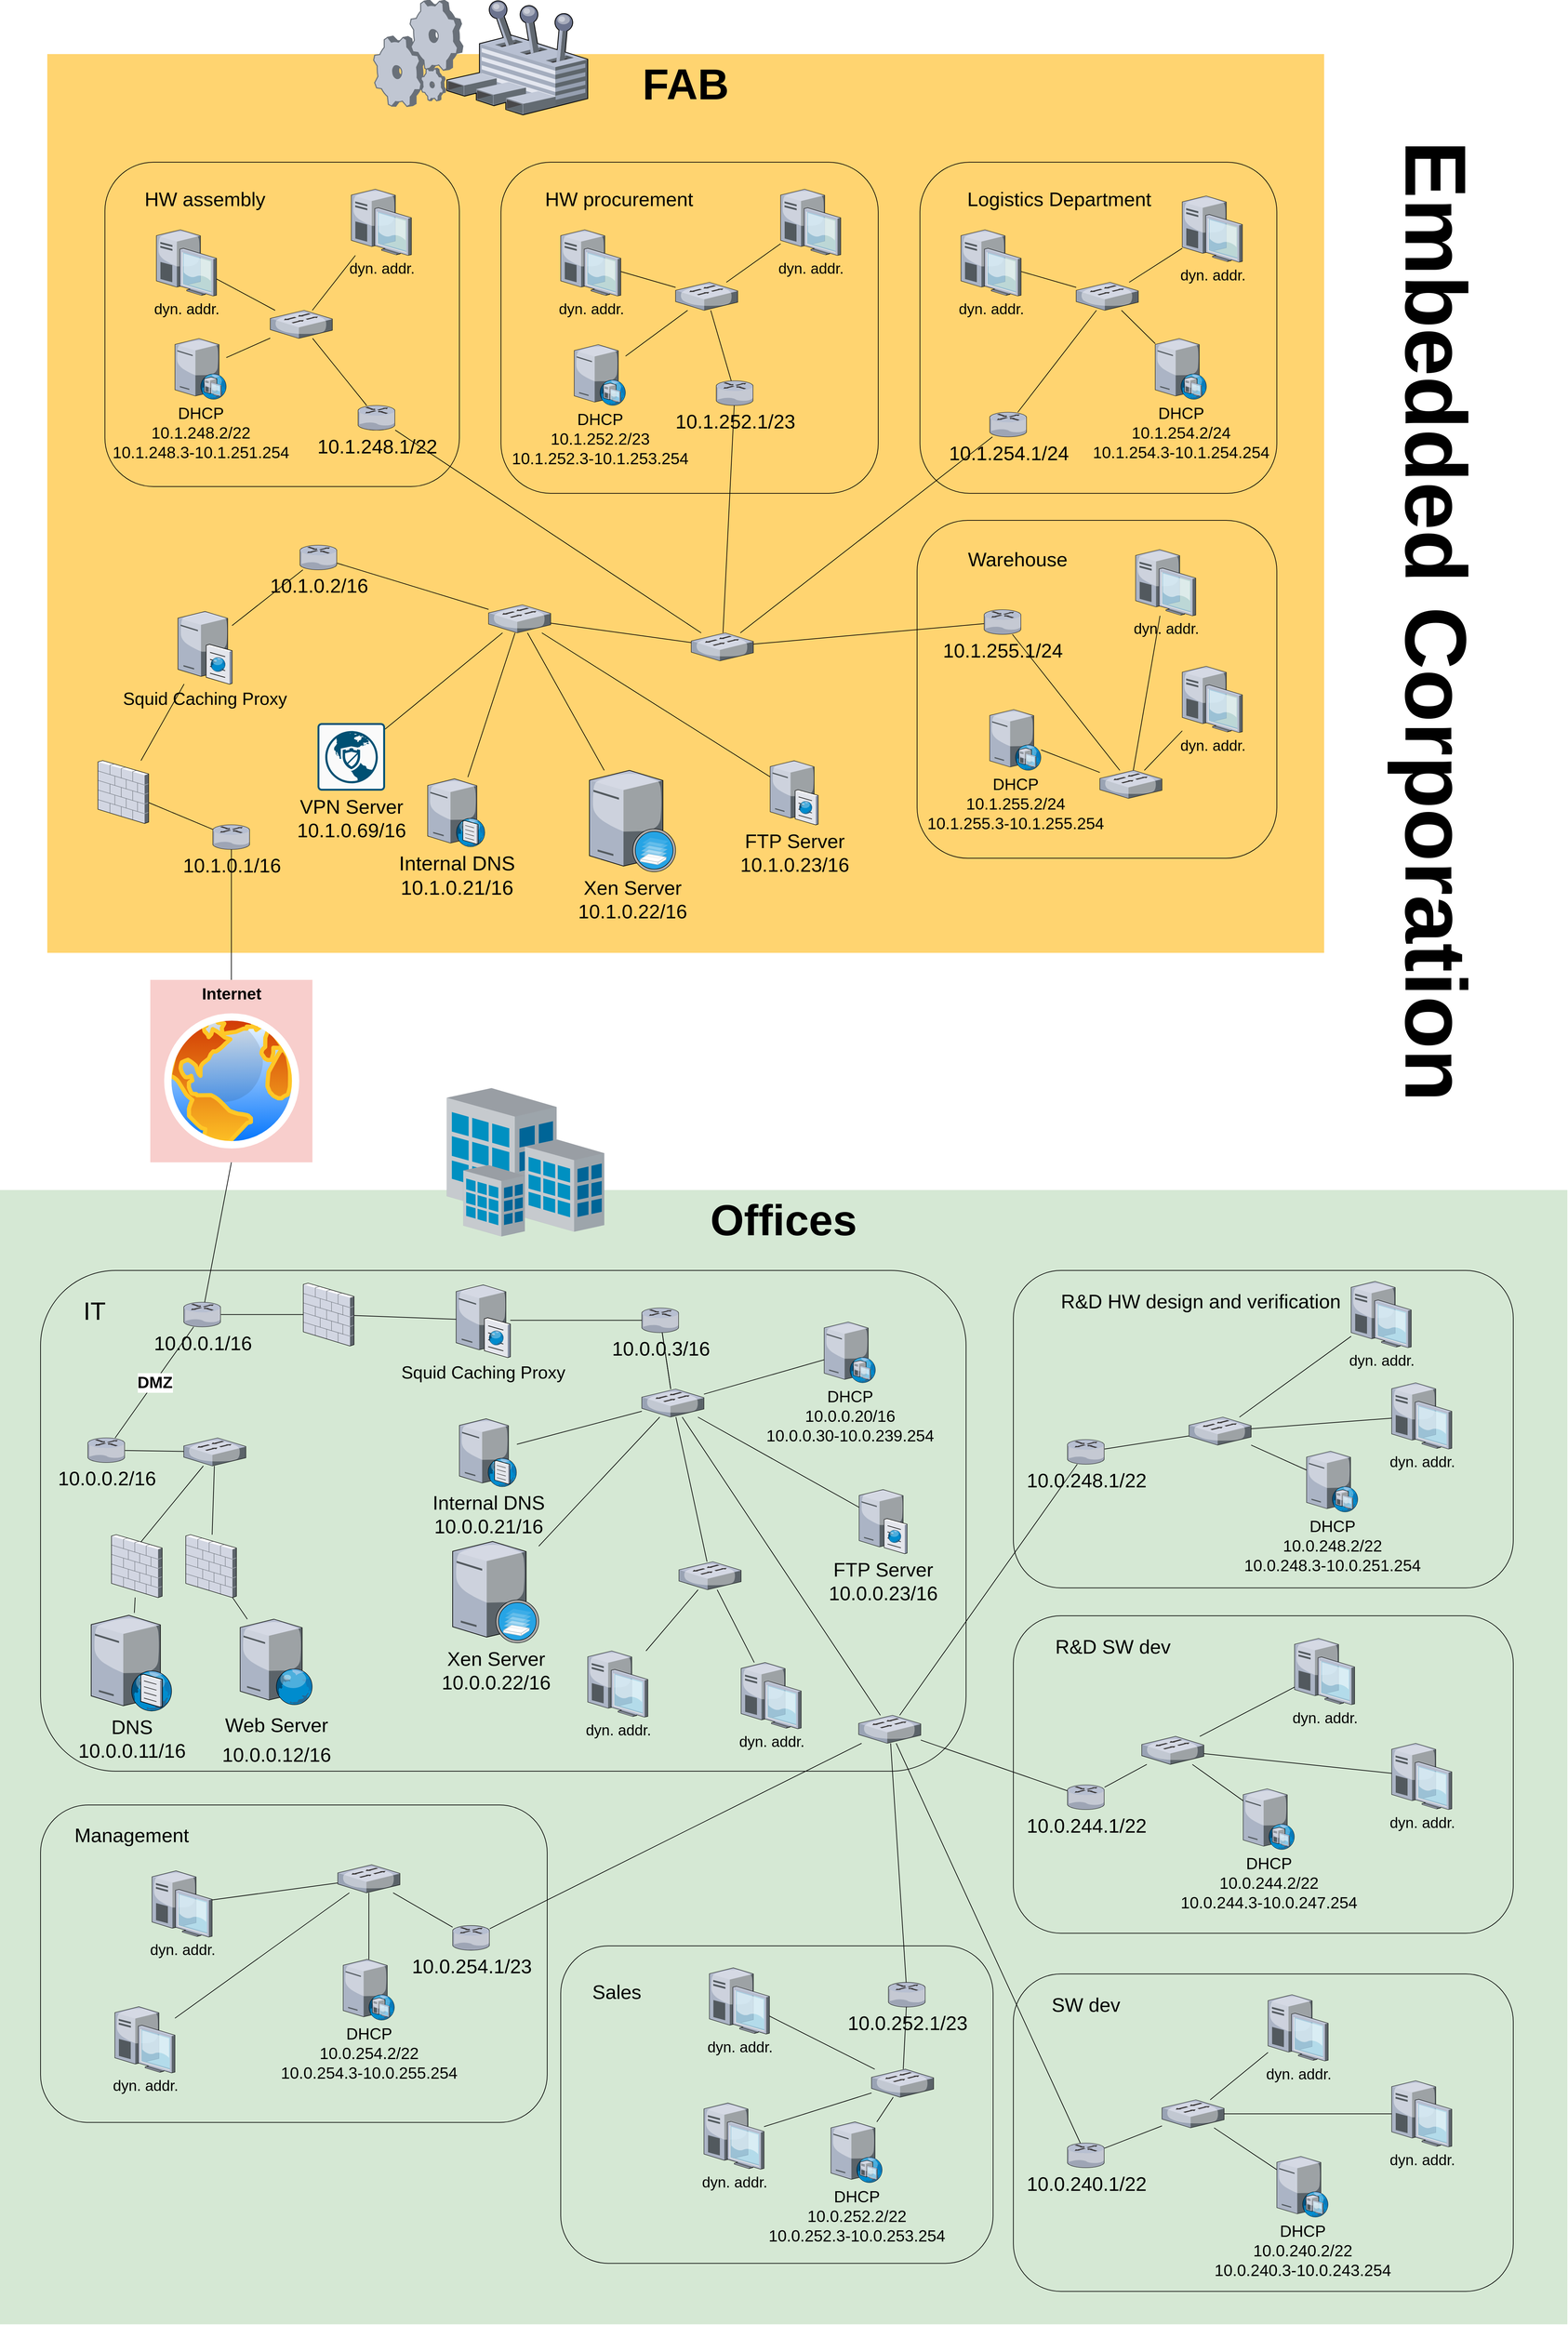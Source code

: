 <mxfile version="15.8.6" type="github">
  <diagram name="Page-1" id="e3a06f82-3646-2815-327d-82caf3d4e204">
    <mxGraphModel dx="2949" dy="3459" grid="1" gridSize="10" guides="1" tooltips="1" connect="1" arrows="1" fold="1" page="1" pageScale="1.5" pageWidth="1169" pageHeight="826" background="none" math="0" shadow="0">
      <root>
        <mxCell id="0" style=";html=1;" />
        <mxCell id="1" style=";html=1;" parent="0" />
        <mxCell id="6a7d8f32e03d9370-57" value="&lt;b&gt;&lt;font style=&quot;font-size: 64px&quot;&gt;FAB&lt;/font&gt;&lt;/b&gt;" style="whiteSpace=wrap;html=1;fillColor=#FFD470;gradientColor=none;fontSize=14;strokeColor=none;verticalAlign=top;" parent="1" vertex="1">
          <mxGeometry x="220" y="-1040" width="1890" height="1330" as="geometry" />
        </mxCell>
        <mxCell id="-EbjCZFaRYP1S_G91VMJ-182" value="" style="rounded=1;whiteSpace=wrap;html=1;fontSize=24;fillColor=none;" vertex="1" parent="1">
          <mxGeometry x="305.29" y="-880" width="524.71" height="480" as="geometry" />
        </mxCell>
        <mxCell id="-EbjCZFaRYP1S_G91VMJ-7" value="&lt;b&gt;&lt;font style=&quot;font-size: 128px&quot;&gt;Embedded Corporation&lt;/font&gt;&lt;/b&gt;" style="text;strokeColor=none;fillColor=none;html=1;fontSize=24;fontStyle=1;verticalAlign=middle;align=center;horizontal=0;rotation=-180;" vertex="1" parent="1">
          <mxGeometry x="2120" y="-1028.5" width="312" height="1654.25" as="geometry" />
        </mxCell>
        <mxCell id="-EbjCZFaRYP1S_G91VMJ-15" value="&lt;font size=&quot;1&quot;&gt;&lt;b style=&quot;font-size: 64px&quot;&gt;Offices&lt;/b&gt;&lt;/font&gt;" style="whiteSpace=wrap;html=1;fillColor=#d5e8d4;fontSize=14;strokeColor=none;verticalAlign=top;" vertex="1" parent="1">
          <mxGeometry x="150" y="641" width="2320" height="1678.47" as="geometry" />
        </mxCell>
        <mxCell id="-EbjCZFaRYP1S_G91VMJ-16" value="" style="rounded=1;whiteSpace=wrap;html=1;fontSize=26;fillColor=none;" vertex="1" parent="1">
          <mxGeometry x="210" y="760" width="1370" height="741" as="geometry" />
        </mxCell>
        <mxCell id="-EbjCZFaRYP1S_G91VMJ-19" style="edgeStyle=none;rounded=0;orthogonalLoop=1;jettySize=auto;html=1;fontSize=26;endArrow=none;endFill=0;" edge="1" parent="1" source="-EbjCZFaRYP1S_G91VMJ-20" target="-EbjCZFaRYP1S_G91VMJ-30">
          <mxGeometry relative="1" as="geometry" />
        </mxCell>
        <mxCell id="-EbjCZFaRYP1S_G91VMJ-35" value="&lt;b&gt;&lt;font style=&quot;font-size: 24px&quot;&gt;DMZ&lt;/font&gt;&lt;/b&gt;" style="rounded=0;orthogonalLoop=1;jettySize=auto;html=1;endArrow=none;endFill=0;" edge="1" parent="1" source="-EbjCZFaRYP1S_G91VMJ-20" target="-EbjCZFaRYP1S_G91VMJ-34">
          <mxGeometry relative="1" as="geometry" />
        </mxCell>
        <mxCell id="-EbjCZFaRYP1S_G91VMJ-218" style="edgeStyle=none;rounded=0;orthogonalLoop=1;jettySize=auto;html=1;entryX=0.5;entryY=1;entryDx=0;entryDy=0;fontSize=128;endArrow=none;endFill=0;" edge="1" parent="1" source="-EbjCZFaRYP1S_G91VMJ-20" target="-EbjCZFaRYP1S_G91VMJ-23">
          <mxGeometry relative="1" as="geometry" />
        </mxCell>
        <mxCell id="-EbjCZFaRYP1S_G91VMJ-20" value="&lt;font style=&quot;font-size: 29px&quot;&gt;10.0.0.1/16&lt;/font&gt;" style="verticalLabelPosition=bottom;aspect=fixed;html=1;verticalAlign=top;strokeColor=none;shape=mxgraph.citrix.router;fillColor=#66B2FF;gradientColor=#0066CC;fontSize=14;" vertex="1" parent="1">
          <mxGeometry x="422" y="807" width="55" height="36.5" as="geometry" />
        </mxCell>
        <mxCell id="-EbjCZFaRYP1S_G91VMJ-21" value="" style="verticalLabelPosition=bottom;aspect=fixed;html=1;verticalAlign=top;strokeColor=none;shape=mxgraph.citrix.site;fillColor=#66B2FF;gradientColor=#0066CC;fontSize=14;" vertex="1" parent="1">
          <mxGeometry x="811.55" y="490" width="233.07" height="220" as="geometry" />
        </mxCell>
        <mxCell id="-EbjCZFaRYP1S_G91VMJ-22" value="" style="group" vertex="1" connectable="0" parent="1">
          <mxGeometry x="372.5" y="330" width="240" height="270" as="geometry" />
        </mxCell>
        <mxCell id="-EbjCZFaRYP1S_G91VMJ-23" value="&lt;font size=&quot;1&quot;&gt;&lt;b style=&quot;font-size: 24px&quot;&gt;Internet&lt;/b&gt;&lt;/font&gt;" style="whiteSpace=wrap;html=1;fillColor=#f8cecc;fontSize=14;strokeColor=none;verticalAlign=top;" vertex="1" parent="-EbjCZFaRYP1S_G91VMJ-22">
          <mxGeometry width="240" height="270" as="geometry" />
        </mxCell>
        <mxCell id="-EbjCZFaRYP1S_G91VMJ-24" value="" style="aspect=fixed;perimeter=ellipsePerimeter;html=1;align=center;shadow=0;dashed=0;spacingTop=3;image;image=img/lib/active_directory/internet_globe.svg;" vertex="1" parent="-EbjCZFaRYP1S_G91VMJ-22">
          <mxGeometry x="20.5" y="49.5" width="200" height="200" as="geometry" />
        </mxCell>
        <mxCell id="-EbjCZFaRYP1S_G91VMJ-36" style="edgeStyle=none;rounded=0;orthogonalLoop=1;jettySize=auto;html=1;endArrow=none;endFill=0;exitX=0.56;exitY=0.137;exitDx=0;exitDy=0;exitPerimeter=0;" edge="1" parent="1" source="-EbjCZFaRYP1S_G91VMJ-47" target="-EbjCZFaRYP1S_G91VMJ-42">
          <mxGeometry relative="1" as="geometry" />
        </mxCell>
        <mxCell id="-EbjCZFaRYP1S_G91VMJ-25" value="&lt;font style=&quot;font-size: 29px&quot;&gt;DNS&lt;br&gt;10.0.0.11/16&lt;/font&gt;" style="verticalLabelPosition=bottom;sketch=0;aspect=fixed;html=1;verticalAlign=top;strokeColor=none;align=center;outlineConnect=0;shape=mxgraph.citrix.dns_server;fontSize=26;" vertex="1" parent="1">
          <mxGeometry x="285" y="1266.72" width="120" height="145.09" as="geometry" />
        </mxCell>
        <mxCell id="-EbjCZFaRYP1S_G91VMJ-26" value="&lt;font style=&quot;font-size: 37px&quot;&gt;IT&lt;/font&gt;" style="text;html=1;strokeColor=none;fillColor=none;align=center;verticalAlign=middle;whiteSpace=wrap;rounded=0;fontSize=26;" vertex="1" parent="1">
          <mxGeometry x="260" y="806.25" width="60" height="30" as="geometry" />
        </mxCell>
        <mxCell id="-EbjCZFaRYP1S_G91VMJ-27" style="edgeStyle=none;rounded=0;orthogonalLoop=1;jettySize=auto;html=1;fontSize=26;endArrow=none;endFill=0;" edge="1" parent="1" source="-EbjCZFaRYP1S_G91VMJ-44" target="-EbjCZFaRYP1S_G91VMJ-31">
          <mxGeometry relative="1" as="geometry" />
        </mxCell>
        <mxCell id="-EbjCZFaRYP1S_G91VMJ-46" style="edgeStyle=none;rounded=0;orthogonalLoop=1;jettySize=auto;html=1;fontSize=29;endArrow=none;endFill=0;" edge="1" parent="1" source="-EbjCZFaRYP1S_G91VMJ-28" target="-EbjCZFaRYP1S_G91VMJ-44">
          <mxGeometry relative="1" as="geometry" />
        </mxCell>
        <mxCell id="-EbjCZFaRYP1S_G91VMJ-219" value="" style="edgeStyle=none;rounded=0;orthogonalLoop=1;jettySize=auto;html=1;fontSize=128;endArrow=none;endFill=0;" edge="1" parent="1" source="-EbjCZFaRYP1S_G91VMJ-28" target="-EbjCZFaRYP1S_G91VMJ-44">
          <mxGeometry relative="1" as="geometry" />
        </mxCell>
        <mxCell id="-EbjCZFaRYP1S_G91VMJ-28" value="&lt;font style=&quot;font-size: 29px&quot;&gt;10.0.0.3/16&lt;/font&gt;" style="verticalLabelPosition=bottom;sketch=0;aspect=fixed;html=1;verticalAlign=top;strokeColor=none;align=center;outlineConnect=0;shape=mxgraph.citrix.router;fontSize=26;fillColor=none;" vertex="1" parent="1">
          <mxGeometry x="1100" y="815.5" width="55" height="36.5" as="geometry" />
        </mxCell>
        <mxCell id="-EbjCZFaRYP1S_G91VMJ-29" style="edgeStyle=none;rounded=0;orthogonalLoop=1;jettySize=auto;html=1;fontSize=26;endArrow=none;endFill=0;" edge="1" parent="1" source="-EbjCZFaRYP1S_G91VMJ-30" target="-EbjCZFaRYP1S_G91VMJ-33">
          <mxGeometry relative="1" as="geometry" />
        </mxCell>
        <mxCell id="-EbjCZFaRYP1S_G91VMJ-30" value="" style="verticalLabelPosition=bottom;sketch=0;aspect=fixed;html=1;verticalAlign=top;strokeColor=none;align=center;outlineConnect=0;shape=mxgraph.citrix.firewall;fontSize=26;fillColor=none;" vertex="1" parent="1">
          <mxGeometry x="599" y="778.75" width="75" height="93" as="geometry" />
        </mxCell>
        <mxCell id="-EbjCZFaRYP1S_G91VMJ-31" value="&lt;font style=&quot;font-size: 29px&quot;&gt;Internal DNS&lt;br&gt;10.0.0.21/16&lt;/font&gt;" style="verticalLabelPosition=bottom;sketch=0;aspect=fixed;html=1;verticalAlign=top;strokeColor=none;align=center;outlineConnect=0;shape=mxgraph.citrix.dns_server;fontSize=26;" vertex="1" parent="1">
          <mxGeometry x="830" y="977" width="85.19" height="103" as="geometry" />
        </mxCell>
        <mxCell id="-EbjCZFaRYP1S_G91VMJ-32" style="edgeStyle=none;rounded=0;orthogonalLoop=1;jettySize=auto;html=1;fontSize=26;endArrow=none;endFill=0;" edge="1" parent="1" source="-EbjCZFaRYP1S_G91VMJ-33" target="-EbjCZFaRYP1S_G91VMJ-28">
          <mxGeometry relative="1" as="geometry" />
        </mxCell>
        <mxCell id="-EbjCZFaRYP1S_G91VMJ-33" value="Squid Caching Proxy" style="verticalLabelPosition=bottom;sketch=0;aspect=fixed;html=1;verticalAlign=top;strokeColor=none;align=center;outlineConnect=0;shape=mxgraph.citrix.cache_server;fontSize=26;fillColor=none;" vertex="1" parent="1">
          <mxGeometry x="825.19" y="778.75" width="80.1" height="110" as="geometry" />
        </mxCell>
        <mxCell id="-EbjCZFaRYP1S_G91VMJ-38" style="edgeStyle=none;rounded=0;orthogonalLoop=1;jettySize=auto;html=1;fontSize=37;endArrow=none;endFill=0;" edge="1" parent="1" source="-EbjCZFaRYP1S_G91VMJ-42" target="-EbjCZFaRYP1S_G91VMJ-48">
          <mxGeometry relative="1" as="geometry" />
        </mxCell>
        <mxCell id="-EbjCZFaRYP1S_G91VMJ-43" style="edgeStyle=none;rounded=0;orthogonalLoop=1;jettySize=auto;html=1;fontSize=29;endArrow=none;endFill=0;" edge="1" parent="1" source="-EbjCZFaRYP1S_G91VMJ-34" target="-EbjCZFaRYP1S_G91VMJ-42">
          <mxGeometry relative="1" as="geometry" />
        </mxCell>
        <mxCell id="-EbjCZFaRYP1S_G91VMJ-34" value="&lt;font style=&quot;font-size: 29px&quot;&gt;10.0.0.2/16&lt;/font&gt;" style="verticalLabelPosition=bottom;sketch=0;aspect=fixed;html=1;verticalAlign=top;strokeColor=none;align=center;outlineConnect=0;shape=mxgraph.citrix.router;" vertex="1" parent="1">
          <mxGeometry x="280" y="1007.75" width="55" height="36.5" as="geometry" />
        </mxCell>
        <mxCell id="-EbjCZFaRYP1S_G91VMJ-37" value="&lt;font style=&quot;font-size: 29px&quot;&gt;Web Server&lt;br&gt;10.0.0.12/16&lt;br&gt;&lt;/font&gt;" style="verticalLabelPosition=bottom;sketch=0;aspect=fixed;html=1;verticalAlign=top;strokeColor=none;align=center;outlineConnect=0;shape=mxgraph.citrix.web_server;fontSize=37;" vertex="1" parent="1">
          <mxGeometry x="505.5" y="1276.03" width="107.5" height="126.47" as="geometry" />
        </mxCell>
        <mxCell id="-EbjCZFaRYP1S_G91VMJ-39" value="Xen Server&lt;br&gt;10.0.0.22/16" style="verticalLabelPosition=bottom;sketch=0;aspect=fixed;html=1;verticalAlign=top;strokeColor=none;align=center;outlineConnect=0;shape=mxgraph.citrix.xenserver;fontSize=29;" vertex="1" parent="1">
          <mxGeometry x="820" y="1161" width="127.5" height="150" as="geometry" />
        </mxCell>
        <mxCell id="-EbjCZFaRYP1S_G91VMJ-42" value="" style="verticalLabelPosition=bottom;sketch=0;aspect=fixed;html=1;verticalAlign=top;strokeColor=none;align=center;outlineConnect=0;shape=mxgraph.citrix.switch;fontSize=29;" vertex="1" parent="1">
          <mxGeometry x="422" y="1007.75" width="92" height="41.5" as="geometry" />
        </mxCell>
        <mxCell id="-EbjCZFaRYP1S_G91VMJ-45" style="edgeStyle=none;rounded=0;orthogonalLoop=1;jettySize=auto;html=1;fontSize=29;endArrow=none;endFill=0;" edge="1" parent="1" source="-EbjCZFaRYP1S_G91VMJ-44" target="-EbjCZFaRYP1S_G91VMJ-39">
          <mxGeometry relative="1" as="geometry" />
        </mxCell>
        <mxCell id="-EbjCZFaRYP1S_G91VMJ-53" style="edgeStyle=none;rounded=0;orthogonalLoop=1;jettySize=auto;html=1;fontSize=29;endArrow=none;endFill=0;" edge="1" parent="1" source="-EbjCZFaRYP1S_G91VMJ-44" target="-EbjCZFaRYP1S_G91VMJ-51">
          <mxGeometry relative="1" as="geometry" />
        </mxCell>
        <mxCell id="-EbjCZFaRYP1S_G91VMJ-54" style="edgeStyle=none;rounded=0;orthogonalLoop=1;jettySize=auto;html=1;fontSize=29;endArrow=none;endFill=0;" edge="1" parent="1" source="-EbjCZFaRYP1S_G91VMJ-44" target="-EbjCZFaRYP1S_G91VMJ-52">
          <mxGeometry relative="1" as="geometry" />
        </mxCell>
        <mxCell id="-EbjCZFaRYP1S_G91VMJ-60" style="edgeStyle=none;rounded=0;orthogonalLoop=1;jettySize=auto;html=1;fontSize=22;endArrow=none;endFill=0;" edge="1" parent="1" source="-EbjCZFaRYP1S_G91VMJ-44" target="-EbjCZFaRYP1S_G91VMJ-59">
          <mxGeometry relative="1" as="geometry" />
        </mxCell>
        <mxCell id="-EbjCZFaRYP1S_G91VMJ-44" value="" style="verticalLabelPosition=bottom;sketch=0;aspect=fixed;html=1;verticalAlign=top;strokeColor=none;align=center;outlineConnect=0;shape=mxgraph.citrix.switch;fontSize=29;" vertex="1" parent="1">
          <mxGeometry x="1100" y="935.5" width="92" height="41.5" as="geometry" />
        </mxCell>
        <mxCell id="-EbjCZFaRYP1S_G91VMJ-49" style="edgeStyle=none;rounded=0;orthogonalLoop=1;jettySize=auto;html=1;fontSize=29;endArrow=none;endFill=0;" edge="1" parent="1" source="-EbjCZFaRYP1S_G91VMJ-47" target="-EbjCZFaRYP1S_G91VMJ-25">
          <mxGeometry relative="1" as="geometry" />
        </mxCell>
        <mxCell id="-EbjCZFaRYP1S_G91VMJ-47" value="" style="verticalLabelPosition=bottom;aspect=fixed;html=1;verticalAlign=top;strokeColor=none;shape=mxgraph.citrix.firewall;fillColor=#66B2FF;gradientColor=#0066CC;fontSize=14;" vertex="1" parent="1">
          <mxGeometry x="315" y="1151" width="75" height="93" as="geometry" />
        </mxCell>
        <mxCell id="-EbjCZFaRYP1S_G91VMJ-50" style="edgeStyle=none;rounded=0;orthogonalLoop=1;jettySize=auto;html=1;fontSize=29;endArrow=none;endFill=0;" edge="1" parent="1" source="-EbjCZFaRYP1S_G91VMJ-48" target="-EbjCZFaRYP1S_G91VMJ-37">
          <mxGeometry relative="1" as="geometry" />
        </mxCell>
        <mxCell id="-EbjCZFaRYP1S_G91VMJ-48" value="" style="verticalLabelPosition=bottom;aspect=fixed;html=1;verticalAlign=top;strokeColor=none;shape=mxgraph.citrix.firewall;fillColor=#66B2FF;gradientColor=#0066CC;fontSize=14;" vertex="1" parent="1">
          <mxGeometry x="425" y="1151" width="75" height="93" as="geometry" />
        </mxCell>
        <mxCell id="-EbjCZFaRYP1S_G91VMJ-51" value="" style="verticalLabelPosition=bottom;sketch=0;aspect=fixed;html=1;verticalAlign=top;strokeColor=none;align=center;outlineConnect=0;shape=mxgraph.citrix.switch;fontSize=29;" vertex="1" parent="1">
          <mxGeometry x="1155" y="1191" width="92" height="41.5" as="geometry" />
        </mxCell>
        <mxCell id="-EbjCZFaRYP1S_G91VMJ-69" style="edgeStyle=none;rounded=0;orthogonalLoop=1;jettySize=auto;html=1;fontSize=22;endArrow=none;endFill=0;" edge="1" parent="1" source="-EbjCZFaRYP1S_G91VMJ-52" target="-EbjCZFaRYP1S_G91VMJ-68">
          <mxGeometry relative="1" as="geometry" />
        </mxCell>
        <mxCell id="-EbjCZFaRYP1S_G91VMJ-90" style="edgeStyle=none;rounded=0;orthogonalLoop=1;jettySize=auto;html=1;fontSize=29;endArrow=none;endFill=0;" edge="1" parent="1" source="-EbjCZFaRYP1S_G91VMJ-52" target="-EbjCZFaRYP1S_G91VMJ-81">
          <mxGeometry relative="1" as="geometry" />
        </mxCell>
        <mxCell id="-EbjCZFaRYP1S_G91VMJ-102" style="edgeStyle=none;rounded=0;orthogonalLoop=1;jettySize=auto;html=1;fontSize=29;endArrow=none;endFill=0;" edge="1" parent="1" source="-EbjCZFaRYP1S_G91VMJ-52" target="-EbjCZFaRYP1S_G91VMJ-93">
          <mxGeometry relative="1" as="geometry" />
        </mxCell>
        <mxCell id="-EbjCZFaRYP1S_G91VMJ-147" style="edgeStyle=none;rounded=0;orthogonalLoop=1;jettySize=auto;html=1;fontSize=29;endArrow=none;endFill=0;" edge="1" parent="1" source="-EbjCZFaRYP1S_G91VMJ-52" target="-EbjCZFaRYP1S_G91VMJ-127">
          <mxGeometry relative="1" as="geometry" />
        </mxCell>
        <mxCell id="-EbjCZFaRYP1S_G91VMJ-148" style="edgeStyle=none;rounded=0;orthogonalLoop=1;jettySize=auto;html=1;fontSize=29;endArrow=none;endFill=0;" edge="1" parent="1" source="-EbjCZFaRYP1S_G91VMJ-52" target="-EbjCZFaRYP1S_G91VMJ-138">
          <mxGeometry relative="1" as="geometry" />
        </mxCell>
        <mxCell id="-EbjCZFaRYP1S_G91VMJ-52" value="" style="verticalLabelPosition=bottom;sketch=0;aspect=fixed;html=1;verticalAlign=top;strokeColor=none;align=center;outlineConnect=0;shape=mxgraph.citrix.switch;fontSize=29;" vertex="1" parent="1">
          <mxGeometry x="1421" y="1418.25" width="92" height="41.5" as="geometry" />
        </mxCell>
        <mxCell id="-EbjCZFaRYP1S_G91VMJ-59" value="&lt;font style=&quot;font-size: 24px&quot;&gt;DHCP&lt;br&gt;10.0.0.20/16&lt;br&gt;10.0.0.30-10.0.239.254&lt;/font&gt;" style="verticalLabelPosition=bottom;sketch=0;aspect=fixed;html=1;verticalAlign=top;strokeColor=none;align=center;outlineConnect=0;shape=mxgraph.citrix.dhcp_server;fontSize=22;" vertex="1" parent="1">
          <mxGeometry x="1370" y="836.25" width="76" height="90" as="geometry" />
        </mxCell>
        <mxCell id="-EbjCZFaRYP1S_G91VMJ-64" style="edgeStyle=none;rounded=0;orthogonalLoop=1;jettySize=auto;html=1;fontSize=22;endArrow=none;endFill=0;" edge="1" parent="1" source="-EbjCZFaRYP1S_G91VMJ-61" target="-EbjCZFaRYP1S_G91VMJ-51">
          <mxGeometry relative="1" as="geometry" />
        </mxCell>
        <mxCell id="-EbjCZFaRYP1S_G91VMJ-61" value="dyn. addr." style="verticalLabelPosition=bottom;sketch=0;aspect=fixed;html=1;verticalAlign=top;strokeColor=none;align=center;outlineConnect=0;shape=mxgraph.citrix.desktop;fontSize=22;" vertex="1" parent="1">
          <mxGeometry x="1020" y="1323" width="89" height="98" as="geometry" />
        </mxCell>
        <mxCell id="-EbjCZFaRYP1S_G91VMJ-65" style="edgeStyle=none;rounded=0;orthogonalLoop=1;jettySize=auto;html=1;fontSize=22;endArrow=none;endFill=0;" edge="1" parent="1" source="-EbjCZFaRYP1S_G91VMJ-63" target="-EbjCZFaRYP1S_G91VMJ-51">
          <mxGeometry relative="1" as="geometry" />
        </mxCell>
        <mxCell id="-EbjCZFaRYP1S_G91VMJ-63" value="dyn. addr." style="verticalLabelPosition=bottom;sketch=0;aspect=fixed;html=1;verticalAlign=top;strokeColor=none;align=center;outlineConnect=0;shape=mxgraph.citrix.desktop;fontSize=22;" vertex="1" parent="1">
          <mxGeometry x="1247" y="1340.18" width="89" height="98" as="geometry" />
        </mxCell>
        <mxCell id="-EbjCZFaRYP1S_G91VMJ-67" value="" style="rounded=1;whiteSpace=wrap;html=1;fontSize=26;fillColor=none;" vertex="1" parent="1">
          <mxGeometry x="210" y="1551" width="750" height="469.75" as="geometry" />
        </mxCell>
        <mxCell id="-EbjCZFaRYP1S_G91VMJ-76" style="edgeStyle=none;rounded=0;orthogonalLoop=1;jettySize=auto;html=1;fontSize=22;endArrow=none;endFill=0;" edge="1" parent="1" source="-EbjCZFaRYP1S_G91VMJ-68" target="-EbjCZFaRYP1S_G91VMJ-73">
          <mxGeometry relative="1" as="geometry" />
        </mxCell>
        <mxCell id="-EbjCZFaRYP1S_G91VMJ-68" value="&lt;font style=&quot;font-size: 29px&quot;&gt;10.0.254.1/23&lt;/font&gt;" style="verticalLabelPosition=bottom;sketch=0;aspect=fixed;html=1;verticalAlign=top;strokeColor=none;align=center;outlineConnect=0;shape=mxgraph.citrix.router;fontSize=22;" vertex="1" parent="1">
          <mxGeometry x="820" y="1729.47" width="55" height="36.5" as="geometry" />
        </mxCell>
        <mxCell id="-EbjCZFaRYP1S_G91VMJ-77" style="edgeStyle=none;rounded=0;orthogonalLoop=1;jettySize=auto;html=1;fontSize=22;endArrow=none;endFill=0;" edge="1" parent="1" source="-EbjCZFaRYP1S_G91VMJ-70" target="-EbjCZFaRYP1S_G91VMJ-73">
          <mxGeometry relative="1" as="geometry" />
        </mxCell>
        <mxCell id="-EbjCZFaRYP1S_G91VMJ-70" value="&lt;font style=&quot;font-size: 24px&quot;&gt;DHCP&lt;br&gt;10.0.254.2/22&lt;br&gt;10.0.254.3-10.0.255.254&lt;/font&gt;" style="verticalLabelPosition=bottom;sketch=0;aspect=fixed;html=1;verticalAlign=top;strokeColor=none;align=center;outlineConnect=0;shape=mxgraph.citrix.dhcp_server;fontSize=22;" vertex="1" parent="1">
          <mxGeometry x="658" y="1779.47" width="76" height="90" as="geometry" />
        </mxCell>
        <mxCell id="-EbjCZFaRYP1S_G91VMJ-71" value="dyn. addr." style="verticalLabelPosition=bottom;sketch=0;aspect=fixed;html=1;verticalAlign=top;strokeColor=none;align=center;outlineConnect=0;shape=mxgraph.citrix.desktop;fontSize=22;" vertex="1" parent="1">
          <mxGeometry x="375" y="1648.47" width="89" height="98" as="geometry" />
        </mxCell>
        <mxCell id="-EbjCZFaRYP1S_G91VMJ-72" value="dyn. addr." style="verticalLabelPosition=bottom;sketch=0;aspect=fixed;html=1;verticalAlign=top;strokeColor=none;align=center;outlineConnect=0;shape=mxgraph.citrix.desktop;fontSize=22;" vertex="1" parent="1">
          <mxGeometry x="320" y="1849.47" width="89" height="98" as="geometry" />
        </mxCell>
        <mxCell id="-EbjCZFaRYP1S_G91VMJ-74" style="edgeStyle=none;rounded=0;orthogonalLoop=1;jettySize=auto;html=1;fontSize=22;endArrow=none;endFill=0;" edge="1" parent="1" source="-EbjCZFaRYP1S_G91VMJ-73" target="-EbjCZFaRYP1S_G91VMJ-71">
          <mxGeometry relative="1" as="geometry" />
        </mxCell>
        <mxCell id="-EbjCZFaRYP1S_G91VMJ-75" style="edgeStyle=none;rounded=0;orthogonalLoop=1;jettySize=auto;html=1;fontSize=22;endArrow=none;endFill=0;" edge="1" parent="1" source="-EbjCZFaRYP1S_G91VMJ-73" target="-EbjCZFaRYP1S_G91VMJ-72">
          <mxGeometry relative="1" as="geometry" />
        </mxCell>
        <mxCell id="-EbjCZFaRYP1S_G91VMJ-73" value="" style="verticalLabelPosition=bottom;sketch=0;aspect=fixed;html=1;verticalAlign=top;strokeColor=none;align=center;outlineConnect=0;shape=mxgraph.citrix.switch;fontSize=22;" vertex="1" parent="1">
          <mxGeometry x="650" y="1639.47" width="92" height="41.5" as="geometry" />
        </mxCell>
        <mxCell id="-EbjCZFaRYP1S_G91VMJ-78" value="&lt;font style=&quot;font-size: 29px&quot;&gt;Management&lt;/font&gt;" style="text;html=1;strokeColor=none;fillColor=none;align=center;verticalAlign=middle;whiteSpace=wrap;rounded=0;fontSize=22;" vertex="1" parent="1">
          <mxGeometry x="315" y="1581" width="60" height="30" as="geometry" />
        </mxCell>
        <mxCell id="-EbjCZFaRYP1S_G91VMJ-79" value="" style="rounded=1;whiteSpace=wrap;html=1;fontSize=26;fillColor=none;" vertex="1" parent="1">
          <mxGeometry x="980" y="1759.47" width="640" height="469.75" as="geometry" />
        </mxCell>
        <mxCell id="-EbjCZFaRYP1S_G91VMJ-80" style="edgeStyle=none;rounded=0;orthogonalLoop=1;jettySize=auto;html=1;fontSize=22;endArrow=none;endFill=0;" edge="1" parent="1" source="-EbjCZFaRYP1S_G91VMJ-81" target="-EbjCZFaRYP1S_G91VMJ-88">
          <mxGeometry relative="1" as="geometry" />
        </mxCell>
        <mxCell id="-EbjCZFaRYP1S_G91VMJ-81" value="&lt;font style=&quot;font-size: 29px&quot;&gt;10.0.252.1/23&lt;/font&gt;" style="verticalLabelPosition=bottom;sketch=0;aspect=fixed;html=1;verticalAlign=top;strokeColor=none;align=center;outlineConnect=0;shape=mxgraph.citrix.router;fontSize=22;" vertex="1" parent="1">
          <mxGeometry x="1465" y="1813.47" width="55" height="36.5" as="geometry" />
        </mxCell>
        <mxCell id="-EbjCZFaRYP1S_G91VMJ-82" style="edgeStyle=none;rounded=0;orthogonalLoop=1;jettySize=auto;html=1;fontSize=22;endArrow=none;endFill=0;" edge="1" parent="1" source="-EbjCZFaRYP1S_G91VMJ-83" target="-EbjCZFaRYP1S_G91VMJ-88">
          <mxGeometry relative="1" as="geometry" />
        </mxCell>
        <mxCell id="-EbjCZFaRYP1S_G91VMJ-83" value="&lt;font style=&quot;font-size: 24px&quot;&gt;DHCP&lt;br&gt;10.0.252.2/22&lt;br&gt;10.0.252.3-10.0.253.254&lt;/font&gt;" style="verticalLabelPosition=bottom;sketch=0;aspect=fixed;html=1;verticalAlign=top;strokeColor=none;align=center;outlineConnect=0;shape=mxgraph.citrix.dhcp_server;fontSize=22;" vertex="1" parent="1">
          <mxGeometry x="1380" y="2019.94" width="76" height="90" as="geometry" />
        </mxCell>
        <mxCell id="-EbjCZFaRYP1S_G91VMJ-84" value="dyn. addr." style="verticalLabelPosition=bottom;sketch=0;aspect=fixed;html=1;verticalAlign=top;strokeColor=none;align=center;outlineConnect=0;shape=mxgraph.citrix.desktop;fontSize=22;" vertex="1" parent="1">
          <mxGeometry x="1200" y="1791.94" width="89" height="98" as="geometry" />
        </mxCell>
        <mxCell id="-EbjCZFaRYP1S_G91VMJ-85" value="dyn. addr." style="verticalLabelPosition=bottom;sketch=0;aspect=fixed;html=1;verticalAlign=top;strokeColor=none;align=center;outlineConnect=0;shape=mxgraph.citrix.desktop;fontSize=22;" vertex="1" parent="1">
          <mxGeometry x="1192" y="1991.94" width="89" height="98" as="geometry" />
        </mxCell>
        <mxCell id="-EbjCZFaRYP1S_G91VMJ-86" style="edgeStyle=none;rounded=0;orthogonalLoop=1;jettySize=auto;html=1;fontSize=22;endArrow=none;endFill=0;" edge="1" parent="1" source="-EbjCZFaRYP1S_G91VMJ-88" target="-EbjCZFaRYP1S_G91VMJ-84">
          <mxGeometry relative="1" as="geometry" />
        </mxCell>
        <mxCell id="-EbjCZFaRYP1S_G91VMJ-87" style="edgeStyle=none;rounded=0;orthogonalLoop=1;jettySize=auto;html=1;fontSize=22;endArrow=none;endFill=0;" edge="1" parent="1" source="-EbjCZFaRYP1S_G91VMJ-88" target="-EbjCZFaRYP1S_G91VMJ-85">
          <mxGeometry relative="1" as="geometry" />
        </mxCell>
        <mxCell id="-EbjCZFaRYP1S_G91VMJ-88" value="" style="verticalLabelPosition=bottom;sketch=0;aspect=fixed;html=1;verticalAlign=top;strokeColor=none;align=center;outlineConnect=0;shape=mxgraph.citrix.switch;fontSize=22;" vertex="1" parent="1">
          <mxGeometry x="1440" y="1941.94" width="92" height="41.5" as="geometry" />
        </mxCell>
        <mxCell id="-EbjCZFaRYP1S_G91VMJ-89" value="&lt;font style=&quot;font-size: 29px&quot;&gt;Sales&lt;br&gt;&lt;/font&gt;" style="text;html=1;strokeColor=none;fillColor=none;align=center;verticalAlign=middle;whiteSpace=wrap;rounded=0;fontSize=22;" vertex="1" parent="1">
          <mxGeometry x="1033.07" y="1813.47" width="60" height="30" as="geometry" />
        </mxCell>
        <mxCell id="-EbjCZFaRYP1S_G91VMJ-91" value="" style="rounded=1;whiteSpace=wrap;html=1;fontSize=26;fillColor=none;" vertex="1" parent="1">
          <mxGeometry x="1650" y="760" width="740" height="469.75" as="geometry" />
        </mxCell>
        <mxCell id="-EbjCZFaRYP1S_G91VMJ-92" style="edgeStyle=none;rounded=0;orthogonalLoop=1;jettySize=auto;html=1;fontSize=22;endArrow=none;endFill=0;" edge="1" parent="1" source="-EbjCZFaRYP1S_G91VMJ-93" target="-EbjCZFaRYP1S_G91VMJ-100">
          <mxGeometry relative="1" as="geometry" />
        </mxCell>
        <mxCell id="-EbjCZFaRYP1S_G91VMJ-93" value="&lt;font style=&quot;font-size: 29px&quot;&gt;10.0.248.1/22&lt;/font&gt;" style="verticalLabelPosition=bottom;sketch=0;aspect=fixed;html=1;verticalAlign=top;strokeColor=none;align=center;outlineConnect=0;shape=mxgraph.citrix.router;fontSize=22;" vertex="1" parent="1">
          <mxGeometry x="1730" y="1010.25" width="55" height="36.5" as="geometry" />
        </mxCell>
        <mxCell id="-EbjCZFaRYP1S_G91VMJ-94" style="edgeStyle=none;rounded=0;orthogonalLoop=1;jettySize=auto;html=1;fontSize=22;endArrow=none;endFill=0;" edge="1" parent="1" source="-EbjCZFaRYP1S_G91VMJ-95" target="-EbjCZFaRYP1S_G91VMJ-100">
          <mxGeometry relative="1" as="geometry" />
        </mxCell>
        <mxCell id="-EbjCZFaRYP1S_G91VMJ-95" value="&lt;font style=&quot;font-size: 24px&quot;&gt;DHCP&lt;br&gt;10.0.248.2/22&lt;br&gt;10.0.248.3-10.0.251.254&lt;/font&gt;" style="verticalLabelPosition=bottom;sketch=0;aspect=fixed;html=1;verticalAlign=top;strokeColor=none;align=center;outlineConnect=0;shape=mxgraph.citrix.dhcp_server;fontSize=22;" vertex="1" parent="1">
          <mxGeometry x="2084" y="1027.5" width="76" height="90" as="geometry" />
        </mxCell>
        <mxCell id="-EbjCZFaRYP1S_G91VMJ-96" value="dyn. addr." style="verticalLabelPosition=bottom;sketch=0;aspect=fixed;html=1;verticalAlign=top;strokeColor=none;align=center;outlineConnect=0;shape=mxgraph.citrix.desktop;fontSize=22;" vertex="1" parent="1">
          <mxGeometry x="2150" y="776.25" width="89" height="98" as="geometry" />
        </mxCell>
        <mxCell id="-EbjCZFaRYP1S_G91VMJ-97" value="dyn. addr." style="verticalLabelPosition=bottom;sketch=0;aspect=fixed;html=1;verticalAlign=top;strokeColor=none;align=center;outlineConnect=0;shape=mxgraph.citrix.desktop;fontSize=22;" vertex="1" parent="1">
          <mxGeometry x="2210" y="926.25" width="89" height="98" as="geometry" />
        </mxCell>
        <mxCell id="-EbjCZFaRYP1S_G91VMJ-98" style="edgeStyle=none;rounded=0;orthogonalLoop=1;jettySize=auto;html=1;fontSize=22;endArrow=none;endFill=0;" edge="1" parent="1" source="-EbjCZFaRYP1S_G91VMJ-100" target="-EbjCZFaRYP1S_G91VMJ-96">
          <mxGeometry relative="1" as="geometry" />
        </mxCell>
        <mxCell id="-EbjCZFaRYP1S_G91VMJ-99" style="edgeStyle=none;rounded=0;orthogonalLoop=1;jettySize=auto;html=1;fontSize=22;endArrow=none;endFill=0;" edge="1" parent="1" source="-EbjCZFaRYP1S_G91VMJ-100" target="-EbjCZFaRYP1S_G91VMJ-97">
          <mxGeometry relative="1" as="geometry" />
        </mxCell>
        <mxCell id="-EbjCZFaRYP1S_G91VMJ-100" value="" style="verticalLabelPosition=bottom;sketch=0;aspect=fixed;html=1;verticalAlign=top;strokeColor=none;align=center;outlineConnect=0;shape=mxgraph.citrix.switch;fontSize=22;" vertex="1" parent="1">
          <mxGeometry x="1910" y="977" width="92" height="41.5" as="geometry" />
        </mxCell>
        <mxCell id="-EbjCZFaRYP1S_G91VMJ-101" value="&lt;font style=&quot;font-size: 29px&quot;&gt;R&amp;amp;D HW design and verification&lt;/font&gt;" style="text;html=1;strokeColor=none;fillColor=none;align=center;verticalAlign=middle;whiteSpace=wrap;rounded=0;fontSize=22;" vertex="1" parent="1">
          <mxGeometry x="1695" y="790.75" width="465" height="30" as="geometry" />
        </mxCell>
        <mxCell id="-EbjCZFaRYP1S_G91VMJ-125" value="" style="rounded=1;whiteSpace=wrap;html=1;fontSize=26;fillColor=none;" vertex="1" parent="1">
          <mxGeometry x="1650" y="1271" width="740" height="469.75" as="geometry" />
        </mxCell>
        <mxCell id="-EbjCZFaRYP1S_G91VMJ-126" style="edgeStyle=none;rounded=0;orthogonalLoop=1;jettySize=auto;html=1;fontSize=22;endArrow=none;endFill=0;" edge="1" parent="1" source="-EbjCZFaRYP1S_G91VMJ-127" target="-EbjCZFaRYP1S_G91VMJ-134">
          <mxGeometry relative="1" as="geometry" />
        </mxCell>
        <mxCell id="-EbjCZFaRYP1S_G91VMJ-127" value="&lt;font style=&quot;font-size: 29px&quot;&gt;10.0.244.1/22&lt;/font&gt;" style="verticalLabelPosition=bottom;sketch=0;aspect=fixed;html=1;verticalAlign=top;strokeColor=none;align=center;outlineConnect=0;shape=mxgraph.citrix.router;fontSize=22;" vertex="1" parent="1">
          <mxGeometry x="1730" y="1521.25" width="55" height="36.5" as="geometry" />
        </mxCell>
        <mxCell id="-EbjCZFaRYP1S_G91VMJ-128" style="edgeStyle=none;rounded=0;orthogonalLoop=1;jettySize=auto;html=1;fontSize=22;endArrow=none;endFill=0;" edge="1" parent="1" source="-EbjCZFaRYP1S_G91VMJ-129" target="-EbjCZFaRYP1S_G91VMJ-134">
          <mxGeometry relative="1" as="geometry" />
        </mxCell>
        <mxCell id="-EbjCZFaRYP1S_G91VMJ-129" value="&lt;font style=&quot;font-size: 24px&quot;&gt;DHCP&lt;br&gt;10.0.244.2/22&lt;br&gt;10.0.244.3-10.0.247.254&lt;/font&gt;" style="verticalLabelPosition=bottom;sketch=0;aspect=fixed;html=1;verticalAlign=top;strokeColor=none;align=center;outlineConnect=0;shape=mxgraph.citrix.dhcp_server;fontSize=22;" vertex="1" parent="1">
          <mxGeometry x="1990.21" y="1527" width="76" height="90" as="geometry" />
        </mxCell>
        <mxCell id="-EbjCZFaRYP1S_G91VMJ-130" value="dyn. addr." style="verticalLabelPosition=bottom;sketch=0;aspect=fixed;html=1;verticalAlign=top;strokeColor=none;align=center;outlineConnect=0;shape=mxgraph.citrix.desktop;fontSize=22;" vertex="1" parent="1">
          <mxGeometry x="2066.21" y="1304.5" width="89" height="98" as="geometry" />
        </mxCell>
        <mxCell id="-EbjCZFaRYP1S_G91VMJ-131" value="dyn. addr." style="verticalLabelPosition=bottom;sketch=0;aspect=fixed;html=1;verticalAlign=top;strokeColor=none;align=center;outlineConnect=0;shape=mxgraph.citrix.desktop;fontSize=22;" vertex="1" parent="1">
          <mxGeometry x="2210" y="1459.75" width="89" height="98" as="geometry" />
        </mxCell>
        <mxCell id="-EbjCZFaRYP1S_G91VMJ-132" style="edgeStyle=none;rounded=0;orthogonalLoop=1;jettySize=auto;html=1;fontSize=22;endArrow=none;endFill=0;" edge="1" parent="1" source="-EbjCZFaRYP1S_G91VMJ-134" target="-EbjCZFaRYP1S_G91VMJ-130">
          <mxGeometry relative="1" as="geometry" />
        </mxCell>
        <mxCell id="-EbjCZFaRYP1S_G91VMJ-133" style="edgeStyle=none;rounded=0;orthogonalLoop=1;jettySize=auto;html=1;fontSize=22;endArrow=none;endFill=0;" edge="1" parent="1" source="-EbjCZFaRYP1S_G91VMJ-134" target="-EbjCZFaRYP1S_G91VMJ-131">
          <mxGeometry relative="1" as="geometry" />
        </mxCell>
        <mxCell id="-EbjCZFaRYP1S_G91VMJ-134" value="" style="verticalLabelPosition=bottom;sketch=0;aspect=fixed;html=1;verticalAlign=top;strokeColor=none;align=center;outlineConnect=0;shape=mxgraph.citrix.switch;fontSize=22;" vertex="1" parent="1">
          <mxGeometry x="1840" y="1449.47" width="92" height="41.5" as="geometry" />
        </mxCell>
        <mxCell id="-EbjCZFaRYP1S_G91VMJ-135" value="&lt;font style=&quot;font-size: 29px&quot;&gt;R&amp;amp;D SW dev&lt;/font&gt;" style="text;html=1;strokeColor=none;fillColor=none;align=center;verticalAlign=middle;whiteSpace=wrap;rounded=0;fontSize=22;" vertex="1" parent="1">
          <mxGeometry x="1695" y="1301.75" width="205" height="30" as="geometry" />
        </mxCell>
        <mxCell id="-EbjCZFaRYP1S_G91VMJ-136" value="" style="rounded=1;whiteSpace=wrap;html=1;fontSize=26;fillColor=none;" vertex="1" parent="1">
          <mxGeometry x="1650" y="1801" width="740" height="469.75" as="geometry" />
        </mxCell>
        <mxCell id="-EbjCZFaRYP1S_G91VMJ-137" style="edgeStyle=none;rounded=0;orthogonalLoop=1;jettySize=auto;html=1;fontSize=22;endArrow=none;endFill=0;" edge="1" parent="1" source="-EbjCZFaRYP1S_G91VMJ-138" target="-EbjCZFaRYP1S_G91VMJ-145">
          <mxGeometry relative="1" as="geometry" />
        </mxCell>
        <mxCell id="-EbjCZFaRYP1S_G91VMJ-138" value="&lt;font style=&quot;font-size: 29px&quot;&gt;10.0.240.1/22&lt;/font&gt;" style="verticalLabelPosition=bottom;sketch=0;aspect=fixed;html=1;verticalAlign=top;strokeColor=none;align=center;outlineConnect=0;shape=mxgraph.citrix.router;fontSize=22;" vertex="1" parent="1">
          <mxGeometry x="1730" y="2051.25" width="55" height="36.5" as="geometry" />
        </mxCell>
        <mxCell id="-EbjCZFaRYP1S_G91VMJ-139" style="edgeStyle=none;rounded=0;orthogonalLoop=1;jettySize=auto;html=1;fontSize=22;endArrow=none;endFill=0;" edge="1" parent="1" source="-EbjCZFaRYP1S_G91VMJ-140" target="-EbjCZFaRYP1S_G91VMJ-145">
          <mxGeometry relative="1" as="geometry" />
        </mxCell>
        <mxCell id="-EbjCZFaRYP1S_G91VMJ-140" value="&lt;font style=&quot;font-size: 24px&quot;&gt;DHCP&lt;br&gt;10.0.240.2/22&lt;br&gt;10.0.240.3-10.0.243.254&lt;/font&gt;" style="verticalLabelPosition=bottom;sketch=0;aspect=fixed;html=1;verticalAlign=top;strokeColor=none;align=center;outlineConnect=0;shape=mxgraph.citrix.dhcp_server;fontSize=22;" vertex="1" parent="1">
          <mxGeometry x="2040" y="2071" width="76" height="90" as="geometry" />
        </mxCell>
        <mxCell id="-EbjCZFaRYP1S_G91VMJ-141" value="dyn. addr." style="verticalLabelPosition=bottom;sketch=0;aspect=fixed;html=1;verticalAlign=top;strokeColor=none;align=center;outlineConnect=0;shape=mxgraph.citrix.desktop;fontSize=22;" vertex="1" parent="1">
          <mxGeometry x="2027" y="1831.75" width="89" height="98" as="geometry" />
        </mxCell>
        <mxCell id="-EbjCZFaRYP1S_G91VMJ-142" value="dyn. addr." style="verticalLabelPosition=bottom;sketch=0;aspect=fixed;html=1;verticalAlign=top;strokeColor=none;align=center;outlineConnect=0;shape=mxgraph.citrix.desktop;fontSize=22;" vertex="1" parent="1">
          <mxGeometry x="2210" y="1959.0" width="89" height="98" as="geometry" />
        </mxCell>
        <mxCell id="-EbjCZFaRYP1S_G91VMJ-143" style="edgeStyle=none;rounded=0;orthogonalLoop=1;jettySize=auto;html=1;fontSize=22;endArrow=none;endFill=0;" edge="1" parent="1" source="-EbjCZFaRYP1S_G91VMJ-145" target="-EbjCZFaRYP1S_G91VMJ-141">
          <mxGeometry relative="1" as="geometry" />
        </mxCell>
        <mxCell id="-EbjCZFaRYP1S_G91VMJ-144" style="edgeStyle=none;rounded=0;orthogonalLoop=1;jettySize=auto;html=1;fontSize=22;endArrow=none;endFill=0;" edge="1" parent="1" source="-EbjCZFaRYP1S_G91VMJ-145" target="-EbjCZFaRYP1S_G91VMJ-142">
          <mxGeometry relative="1" as="geometry" />
        </mxCell>
        <mxCell id="-EbjCZFaRYP1S_G91VMJ-145" value="" style="verticalLabelPosition=bottom;sketch=0;aspect=fixed;html=1;verticalAlign=top;strokeColor=none;align=center;outlineConnect=0;shape=mxgraph.citrix.switch;fontSize=22;" vertex="1" parent="1">
          <mxGeometry x="1870" y="1987.25" width="92" height="41.5" as="geometry" />
        </mxCell>
        <mxCell id="-EbjCZFaRYP1S_G91VMJ-146" value="&lt;font style=&quot;font-size: 29px&quot;&gt;SW dev&lt;/font&gt;" style="text;html=1;strokeColor=none;fillColor=none;align=center;verticalAlign=middle;whiteSpace=wrap;rounded=0;fontSize=22;" vertex="1" parent="1">
          <mxGeometry x="1695" y="1831.75" width="125" height="30" as="geometry" />
        </mxCell>
        <mxCell id="-EbjCZFaRYP1S_G91VMJ-151" style="edgeStyle=none;rounded=0;orthogonalLoop=1;jettySize=auto;html=1;fontSize=24;endArrow=none;endFill=0;" edge="1" parent="1" source="-EbjCZFaRYP1S_G91VMJ-150" target="-EbjCZFaRYP1S_G91VMJ-44">
          <mxGeometry relative="1" as="geometry" />
        </mxCell>
        <mxCell id="-EbjCZFaRYP1S_G91VMJ-150" value="&lt;font style=&quot;font-size: 29px&quot;&gt;FTP Server&lt;br&gt;10.0.0.23/16&lt;/font&gt;" style="verticalLabelPosition=bottom;sketch=0;aspect=fixed;html=1;verticalAlign=top;strokeColor=none;align=center;outlineConnect=0;shape=mxgraph.citrix.ftp_server;fontSize=24;" vertex="1" parent="1">
          <mxGeometry x="1421.71" y="1082" width="71" height="97" as="geometry" />
        </mxCell>
        <mxCell id="-EbjCZFaRYP1S_G91VMJ-152" value="" style="verticalLabelPosition=bottom;sketch=0;aspect=fixed;html=1;verticalAlign=top;strokeColor=none;align=center;outlineConnect=0;shape=mxgraph.citrix.user_control;fontSize=24;" vertex="1" parent="1">
          <mxGeometry x="811.55" y="-1120" width="208.45" height="170" as="geometry" />
        </mxCell>
        <mxCell id="-EbjCZFaRYP1S_G91VMJ-153" value="" style="verticalLabelPosition=bottom;sketch=0;aspect=fixed;html=1;verticalAlign=top;strokeColor=none;align=center;outlineConnect=0;shape=mxgraph.citrix.process;fontSize=24;" vertex="1" parent="1">
          <mxGeometry x="703.09" y="-1120" width="132.1" height="157.5" as="geometry" />
        </mxCell>
        <mxCell id="-EbjCZFaRYP1S_G91VMJ-160" style="edgeStyle=none;rounded=0;orthogonalLoop=1;jettySize=auto;html=1;fontSize=24;endArrow=none;endFill=0;" edge="1" parent="1" source="-EbjCZFaRYP1S_G91VMJ-154" target="-EbjCZFaRYP1S_G91VMJ-157">
          <mxGeometry relative="1" as="geometry" />
        </mxCell>
        <mxCell id="-EbjCZFaRYP1S_G91VMJ-217" style="edgeStyle=none;rounded=0;orthogonalLoop=1;jettySize=auto;html=1;entryX=0.5;entryY=0;entryDx=0;entryDy=0;fontSize=128;endArrow=none;endFill=0;" edge="1" parent="1" source="-EbjCZFaRYP1S_G91VMJ-154" target="-EbjCZFaRYP1S_G91VMJ-23">
          <mxGeometry relative="1" as="geometry" />
        </mxCell>
        <mxCell id="-EbjCZFaRYP1S_G91VMJ-154" value="&lt;font style=&quot;font-size: 29px&quot;&gt;10.1.0.1/16&lt;/font&gt;" style="verticalLabelPosition=bottom;sketch=0;aspect=fixed;html=1;verticalAlign=top;strokeColor=none;align=center;outlineConnect=0;shape=mxgraph.citrix.router;fontSize=24;" vertex="1" parent="1">
          <mxGeometry x="465.0" y="100.5" width="55" height="36.5" as="geometry" />
        </mxCell>
        <mxCell id="-EbjCZFaRYP1S_G91VMJ-163" style="edgeStyle=none;rounded=0;orthogonalLoop=1;jettySize=auto;html=1;fontSize=24;endArrow=none;endFill=0;" edge="1" parent="1" source="-EbjCZFaRYP1S_G91VMJ-156" target="-EbjCZFaRYP1S_G91VMJ-159">
          <mxGeometry relative="1" as="geometry" />
        </mxCell>
        <mxCell id="-EbjCZFaRYP1S_G91VMJ-156" value="&lt;font style=&quot;font-size: 29px&quot;&gt;10.1.0.2/16&lt;/font&gt;" style="verticalLabelPosition=bottom;sketch=0;aspect=fixed;html=1;verticalAlign=top;strokeColor=none;align=center;outlineConnect=0;shape=mxgraph.citrix.router;fontSize=26;fillColor=none;" vertex="1" parent="1">
          <mxGeometry x="594" y="-313.25" width="55" height="36.5" as="geometry" />
        </mxCell>
        <mxCell id="-EbjCZFaRYP1S_G91VMJ-161" style="edgeStyle=none;rounded=0;orthogonalLoop=1;jettySize=auto;html=1;fontSize=24;endArrow=none;endFill=0;" edge="1" parent="1" source="-EbjCZFaRYP1S_G91VMJ-157" target="-EbjCZFaRYP1S_G91VMJ-158">
          <mxGeometry relative="1" as="geometry" />
        </mxCell>
        <mxCell id="-EbjCZFaRYP1S_G91VMJ-157" value="" style="verticalLabelPosition=bottom;sketch=0;aspect=fixed;html=1;verticalAlign=top;strokeColor=none;align=center;outlineConnect=0;shape=mxgraph.citrix.firewall;fontSize=26;fillColor=none;" vertex="1" parent="1">
          <mxGeometry x="295" y="5.5" width="75" height="93" as="geometry" />
        </mxCell>
        <mxCell id="-EbjCZFaRYP1S_G91VMJ-162" style="edgeStyle=none;rounded=0;orthogonalLoop=1;jettySize=auto;html=1;fontSize=24;endArrow=none;endFill=0;" edge="1" parent="1" source="-EbjCZFaRYP1S_G91VMJ-158" target="-EbjCZFaRYP1S_G91VMJ-156">
          <mxGeometry relative="1" as="geometry" />
        </mxCell>
        <mxCell id="-EbjCZFaRYP1S_G91VMJ-158" value="Squid Caching Proxy" style="verticalLabelPosition=bottom;sketch=0;aspect=fixed;html=1;verticalAlign=top;strokeColor=none;align=center;outlineConnect=0;shape=mxgraph.citrix.cache_server;fontSize=26;fillColor=none;" vertex="1" parent="1">
          <mxGeometry x="413.4" y="-217.75" width="80.1" height="110" as="geometry" />
        </mxCell>
        <mxCell id="-EbjCZFaRYP1S_G91VMJ-177" style="edgeStyle=none;rounded=0;orthogonalLoop=1;jettySize=auto;html=1;fontSize=24;endArrow=none;endFill=0;" edge="1" parent="1" source="-EbjCZFaRYP1S_G91VMJ-159" target="-EbjCZFaRYP1S_G91VMJ-172">
          <mxGeometry relative="1" as="geometry" />
        </mxCell>
        <mxCell id="-EbjCZFaRYP1S_G91VMJ-159" value="" style="verticalLabelPosition=bottom;sketch=0;aspect=fixed;html=1;verticalAlign=top;strokeColor=none;align=center;outlineConnect=0;shape=mxgraph.citrix.switch;fontSize=29;" vertex="1" parent="1">
          <mxGeometry x="873.19" y="-225" width="92" height="41.5" as="geometry" />
        </mxCell>
        <mxCell id="-EbjCZFaRYP1S_G91VMJ-166" style="edgeStyle=none;rounded=0;orthogonalLoop=1;jettySize=auto;html=1;fontSize=24;endArrow=none;endFill=0;" edge="1" parent="1" source="-EbjCZFaRYP1S_G91VMJ-165" target="-EbjCZFaRYP1S_G91VMJ-159">
          <mxGeometry relative="1" as="geometry" />
        </mxCell>
        <mxCell id="-EbjCZFaRYP1S_G91VMJ-165" value="&lt;font style=&quot;font-size: 29px&quot;&gt;VPN Server&lt;br&gt;10.1.0.69/16&lt;/font&gt;" style="sketch=0;points=[[0.015,0.015,0],[0.985,0.015,0],[0.985,0.985,0],[0.015,0.985,0],[0.25,0,0],[0.5,0,0],[0.75,0,0],[1,0.25,0],[1,0.5,0],[1,0.75,0],[0.75,1,0],[0.5,1,0],[0.25,1,0],[0,0.75,0],[0,0.5,0],[0,0.25,0]];verticalLabelPosition=bottom;html=1;verticalAlign=top;aspect=fixed;align=center;pointerEvents=1;shape=mxgraph.cisco19.rect;prIcon=virtual_private_network;fillColor=#FAFAFA;strokeColor=#005073;fontSize=24;" vertex="1" parent="1">
          <mxGeometry x="620" y="-50" width="100" height="100" as="geometry" />
        </mxCell>
        <mxCell id="-EbjCZFaRYP1S_G91VMJ-174" style="edgeStyle=none;rounded=0;orthogonalLoop=1;jettySize=auto;html=1;fontSize=24;endArrow=none;endFill=0;" edge="1" parent="1" source="-EbjCZFaRYP1S_G91VMJ-167" target="-EbjCZFaRYP1S_G91VMJ-159">
          <mxGeometry relative="1" as="geometry" />
        </mxCell>
        <mxCell id="-EbjCZFaRYP1S_G91VMJ-167" value="&lt;font style=&quot;font-size: 30px&quot;&gt;Internal DNS&lt;br&gt;10.1.0.21/16&lt;/font&gt;" style="verticalLabelPosition=bottom;sketch=0;aspect=fixed;html=1;verticalAlign=top;strokeColor=none;align=center;outlineConnect=0;shape=mxgraph.citrix.dns_server;fontSize=26;" vertex="1" parent="1">
          <mxGeometry x="783.09" y="30" width="85.19" height="103" as="geometry" />
        </mxCell>
        <mxCell id="-EbjCZFaRYP1S_G91VMJ-175" style="edgeStyle=none;rounded=0;orthogonalLoop=1;jettySize=auto;html=1;fontSize=24;endArrow=none;endFill=0;" edge="1" parent="1" source="-EbjCZFaRYP1S_G91VMJ-168" target="-EbjCZFaRYP1S_G91VMJ-159">
          <mxGeometry relative="1" as="geometry" />
        </mxCell>
        <mxCell id="-EbjCZFaRYP1S_G91VMJ-168" value="&lt;font style=&quot;font-size: 29px&quot;&gt;Xen Server&lt;br&gt;10.1.0.22/16&lt;/font&gt;" style="verticalLabelPosition=bottom;sketch=0;aspect=fixed;html=1;verticalAlign=top;strokeColor=none;align=center;outlineConnect=0;shape=mxgraph.citrix.xenserver;fontSize=29;" vertex="1" parent="1">
          <mxGeometry x="1022.5" y="20" width="127.5" height="150" as="geometry" />
        </mxCell>
        <mxCell id="-EbjCZFaRYP1S_G91VMJ-176" style="edgeStyle=none;rounded=0;orthogonalLoop=1;jettySize=auto;html=1;fontSize=24;endArrow=none;endFill=0;" edge="1" parent="1" source="-EbjCZFaRYP1S_G91VMJ-170" target="-EbjCZFaRYP1S_G91VMJ-159">
          <mxGeometry relative="1" as="geometry" />
        </mxCell>
        <mxCell id="-EbjCZFaRYP1S_G91VMJ-170" value="&lt;font style=&quot;font-size: 29px&quot;&gt;FTP Server&lt;br&gt;10.1.0.23/16&lt;/font&gt;" style="verticalLabelPosition=bottom;sketch=0;aspect=fixed;html=1;verticalAlign=top;strokeColor=none;align=center;outlineConnect=0;shape=mxgraph.citrix.ftp_server;fontSize=24;" vertex="1" parent="1">
          <mxGeometry x="1290" y="3.5" width="71" height="97" as="geometry" />
        </mxCell>
        <mxCell id="-EbjCZFaRYP1S_G91VMJ-189" style="edgeStyle=none;rounded=0;orthogonalLoop=1;jettySize=auto;html=1;fontSize=24;endArrow=none;endFill=0;" edge="1" parent="1" source="-EbjCZFaRYP1S_G91VMJ-172" target="-EbjCZFaRYP1S_G91VMJ-180">
          <mxGeometry relative="1" as="geometry" />
        </mxCell>
        <mxCell id="-EbjCZFaRYP1S_G91VMJ-172" value="" style="verticalLabelPosition=bottom;sketch=0;aspect=fixed;html=1;verticalAlign=top;strokeColor=none;align=center;outlineConnect=0;shape=mxgraph.citrix.switch;fontSize=29;" vertex="1" parent="1">
          <mxGeometry x="1173.19" y="-183.5" width="92" height="41.5" as="geometry" />
        </mxCell>
        <mxCell id="-EbjCZFaRYP1S_G91VMJ-188" style="edgeStyle=none;rounded=0;orthogonalLoop=1;jettySize=auto;html=1;fontSize=24;endArrow=none;endFill=0;" edge="1" parent="1" source="-EbjCZFaRYP1S_G91VMJ-180" target="-EbjCZFaRYP1S_G91VMJ-183">
          <mxGeometry relative="1" as="geometry" />
        </mxCell>
        <mxCell id="-EbjCZFaRYP1S_G91VMJ-180" value="&lt;font style=&quot;font-size: 29px&quot;&gt;10.1.248.1/22&lt;/font&gt;" style="verticalLabelPosition=bottom;sketch=0;aspect=fixed;html=1;verticalAlign=top;strokeColor=none;align=center;outlineConnect=0;shape=mxgraph.citrix.router;fontSize=24;" vertex="1" parent="1">
          <mxGeometry x="680.0" y="-520" width="55" height="36.5" as="geometry" />
        </mxCell>
        <mxCell id="-EbjCZFaRYP1S_G91VMJ-186" style="edgeStyle=none;rounded=0;orthogonalLoop=1;jettySize=auto;html=1;fontSize=24;endArrow=none;endFill=0;" edge="1" parent="1" source="-EbjCZFaRYP1S_G91VMJ-183" target="-EbjCZFaRYP1S_G91VMJ-184">
          <mxGeometry relative="1" as="geometry" />
        </mxCell>
        <mxCell id="-EbjCZFaRYP1S_G91VMJ-187" style="edgeStyle=none;rounded=0;orthogonalLoop=1;jettySize=auto;html=1;fontSize=24;endArrow=none;endFill=0;" edge="1" parent="1" source="-EbjCZFaRYP1S_G91VMJ-183" target="-EbjCZFaRYP1S_G91VMJ-185">
          <mxGeometry relative="1" as="geometry" />
        </mxCell>
        <mxCell id="-EbjCZFaRYP1S_G91VMJ-183" value="" style="verticalLabelPosition=bottom;sketch=0;aspect=fixed;html=1;verticalAlign=top;strokeColor=none;align=center;outlineConnect=0;shape=mxgraph.citrix.switch;fontSize=29;" vertex="1" parent="1">
          <mxGeometry x="550" y="-660.75" width="92" height="41.5" as="geometry" />
        </mxCell>
        <mxCell id="-EbjCZFaRYP1S_G91VMJ-184" value="dyn. addr." style="verticalLabelPosition=bottom;sketch=0;aspect=fixed;html=1;verticalAlign=top;strokeColor=none;align=center;outlineConnect=0;shape=mxgraph.citrix.desktop;fontSize=22;" vertex="1" parent="1">
          <mxGeometry x="381.5" y="-780" width="89" height="98" as="geometry" />
        </mxCell>
        <mxCell id="-EbjCZFaRYP1S_G91VMJ-185" value="dyn. addr." style="verticalLabelPosition=bottom;sketch=0;aspect=fixed;html=1;verticalAlign=top;strokeColor=none;align=center;outlineConnect=0;shape=mxgraph.citrix.desktop;fontSize=22;" vertex="1" parent="1">
          <mxGeometry x="670" y="-840" width="89" height="98" as="geometry" />
        </mxCell>
        <mxCell id="-EbjCZFaRYP1S_G91VMJ-190" value="" style="rounded=1;whiteSpace=wrap;html=1;fontSize=24;fillColor=none;" vertex="1" parent="1">
          <mxGeometry x="891.55" y="-880" width="558.45" height="490" as="geometry" />
        </mxCell>
        <mxCell id="-EbjCZFaRYP1S_G91VMJ-191" style="edgeStyle=none;rounded=0;orthogonalLoop=1;jettySize=auto;html=1;fontSize=24;endArrow=none;endFill=0;" edge="1" parent="1" source="-EbjCZFaRYP1S_G91VMJ-192" target="-EbjCZFaRYP1S_G91VMJ-195">
          <mxGeometry relative="1" as="geometry" />
        </mxCell>
        <mxCell id="-EbjCZFaRYP1S_G91VMJ-214" style="edgeStyle=none;rounded=0;orthogonalLoop=1;jettySize=auto;html=1;fontSize=24;endArrow=none;endFill=0;" edge="1" parent="1" source="-EbjCZFaRYP1S_G91VMJ-192" target="-EbjCZFaRYP1S_G91VMJ-172">
          <mxGeometry relative="1" as="geometry" />
        </mxCell>
        <mxCell id="-EbjCZFaRYP1S_G91VMJ-192" value="&lt;font style=&quot;font-size: 29px&quot;&gt;10.1.252.1/23&lt;/font&gt;" style="verticalLabelPosition=bottom;sketch=0;aspect=fixed;html=1;verticalAlign=top;strokeColor=none;align=center;outlineConnect=0;shape=mxgraph.citrix.router;fontSize=24;" vertex="1" parent="1">
          <mxGeometry x="1210.19" y="-556.5" width="55" height="36.5" as="geometry" />
        </mxCell>
        <mxCell id="-EbjCZFaRYP1S_G91VMJ-193" style="edgeStyle=none;rounded=0;orthogonalLoop=1;jettySize=auto;html=1;fontSize=24;endArrow=none;endFill=0;" edge="1" parent="1" source="-EbjCZFaRYP1S_G91VMJ-195" target="-EbjCZFaRYP1S_G91VMJ-196">
          <mxGeometry relative="1" as="geometry" />
        </mxCell>
        <mxCell id="-EbjCZFaRYP1S_G91VMJ-194" style="edgeStyle=none;rounded=0;orthogonalLoop=1;jettySize=auto;html=1;fontSize=24;endArrow=none;endFill=0;" edge="1" parent="1" source="-EbjCZFaRYP1S_G91VMJ-195" target="-EbjCZFaRYP1S_G91VMJ-197">
          <mxGeometry relative="1" as="geometry" />
        </mxCell>
        <mxCell id="-EbjCZFaRYP1S_G91VMJ-195" value="" style="verticalLabelPosition=bottom;sketch=0;aspect=fixed;html=1;verticalAlign=top;strokeColor=none;align=center;outlineConnect=0;shape=mxgraph.citrix.switch;fontSize=29;" vertex="1" parent="1">
          <mxGeometry x="1150" y="-702.25" width="92" height="41.5" as="geometry" />
        </mxCell>
        <mxCell id="-EbjCZFaRYP1S_G91VMJ-196" value="dyn. addr." style="verticalLabelPosition=bottom;sketch=0;aspect=fixed;html=1;verticalAlign=top;strokeColor=none;align=center;outlineConnect=0;shape=mxgraph.citrix.desktop;fontSize=22;" vertex="1" parent="1">
          <mxGeometry x="980" y="-780" width="89" height="98" as="geometry" />
        </mxCell>
        <mxCell id="-EbjCZFaRYP1S_G91VMJ-197" value="dyn. addr." style="verticalLabelPosition=bottom;sketch=0;aspect=fixed;html=1;verticalAlign=top;strokeColor=none;align=center;outlineConnect=0;shape=mxgraph.citrix.desktop;fontSize=22;" vertex="1" parent="1">
          <mxGeometry x="1305.5" y="-840" width="89" height="98" as="geometry" />
        </mxCell>
        <mxCell id="-EbjCZFaRYP1S_G91VMJ-198" value="" style="rounded=1;whiteSpace=wrap;html=1;fontSize=24;fillColor=none;" vertex="1" parent="1">
          <mxGeometry x="1511.75" y="-880" width="528.25" height="490" as="geometry" />
        </mxCell>
        <mxCell id="-EbjCZFaRYP1S_G91VMJ-199" style="edgeStyle=none;rounded=0;orthogonalLoop=1;jettySize=auto;html=1;fontSize=24;endArrow=none;endFill=0;" edge="1" parent="1" source="-EbjCZFaRYP1S_G91VMJ-200" target="-EbjCZFaRYP1S_G91VMJ-203">
          <mxGeometry relative="1" as="geometry" />
        </mxCell>
        <mxCell id="-EbjCZFaRYP1S_G91VMJ-215" style="edgeStyle=none;rounded=0;orthogonalLoop=1;jettySize=auto;html=1;fontSize=24;endArrow=none;endFill=0;" edge="1" parent="1" source="-EbjCZFaRYP1S_G91VMJ-200" target="-EbjCZFaRYP1S_G91VMJ-172">
          <mxGeometry relative="1" as="geometry" />
        </mxCell>
        <mxCell id="-EbjCZFaRYP1S_G91VMJ-200" value="&lt;font style=&quot;font-size: 29px&quot;&gt;10.1.254.1/24&lt;/font&gt;" style="verticalLabelPosition=bottom;sketch=0;aspect=fixed;html=1;verticalAlign=top;strokeColor=none;align=center;outlineConnect=0;shape=mxgraph.citrix.router;fontSize=24;" vertex="1" parent="1">
          <mxGeometry x="1615" y="-510" width="55" height="36.5" as="geometry" />
        </mxCell>
        <mxCell id="-EbjCZFaRYP1S_G91VMJ-201" style="edgeStyle=none;rounded=0;orthogonalLoop=1;jettySize=auto;html=1;fontSize=24;endArrow=none;endFill=0;" edge="1" parent="1" source="-EbjCZFaRYP1S_G91VMJ-203" target="-EbjCZFaRYP1S_G91VMJ-204">
          <mxGeometry relative="1" as="geometry" />
        </mxCell>
        <mxCell id="-EbjCZFaRYP1S_G91VMJ-202" style="edgeStyle=none;rounded=0;orthogonalLoop=1;jettySize=auto;html=1;fontSize=24;endArrow=none;endFill=0;" edge="1" parent="1" source="-EbjCZFaRYP1S_G91VMJ-203" target="-EbjCZFaRYP1S_G91VMJ-205">
          <mxGeometry relative="1" as="geometry" />
        </mxCell>
        <mxCell id="-EbjCZFaRYP1S_G91VMJ-203" value="" style="verticalLabelPosition=bottom;sketch=0;aspect=fixed;html=1;verticalAlign=top;strokeColor=none;align=center;outlineConnect=0;shape=mxgraph.citrix.switch;fontSize=29;" vertex="1" parent="1">
          <mxGeometry x="1743" y="-702.25" width="92" height="41.5" as="geometry" />
        </mxCell>
        <mxCell id="-EbjCZFaRYP1S_G91VMJ-204" value="dyn. addr." style="verticalLabelPosition=bottom;sketch=0;aspect=fixed;html=1;verticalAlign=top;strokeColor=none;align=center;outlineConnect=0;shape=mxgraph.citrix.desktop;fontSize=22;" vertex="1" parent="1">
          <mxGeometry x="1572.46" y="-780" width="89" height="98" as="geometry" />
        </mxCell>
        <mxCell id="-EbjCZFaRYP1S_G91VMJ-205" value="dyn. addr." style="verticalLabelPosition=bottom;sketch=0;aspect=fixed;html=1;verticalAlign=top;strokeColor=none;align=center;outlineConnect=0;shape=mxgraph.citrix.desktop;fontSize=22;" vertex="1" parent="1">
          <mxGeometry x="1900" y="-830" width="89" height="98" as="geometry" />
        </mxCell>
        <mxCell id="-EbjCZFaRYP1S_G91VMJ-206" value="" style="rounded=1;whiteSpace=wrap;html=1;fontSize=24;fillColor=none;" vertex="1" parent="1">
          <mxGeometry x="1507.5" y="-350" width="532.5" height="500" as="geometry" />
        </mxCell>
        <mxCell id="-EbjCZFaRYP1S_G91VMJ-207" style="edgeStyle=none;rounded=0;orthogonalLoop=1;jettySize=auto;html=1;fontSize=24;endArrow=none;endFill=0;" edge="1" parent="1" source="-EbjCZFaRYP1S_G91VMJ-208" target="-EbjCZFaRYP1S_G91VMJ-211">
          <mxGeometry relative="1" as="geometry" />
        </mxCell>
        <mxCell id="-EbjCZFaRYP1S_G91VMJ-216" style="edgeStyle=none;rounded=0;orthogonalLoop=1;jettySize=auto;html=1;fontSize=24;endArrow=none;endFill=0;" edge="1" parent="1" source="-EbjCZFaRYP1S_G91VMJ-208" target="-EbjCZFaRYP1S_G91VMJ-172">
          <mxGeometry relative="1" as="geometry" />
        </mxCell>
        <mxCell id="-EbjCZFaRYP1S_G91VMJ-208" value="&lt;font style=&quot;font-size: 29px&quot;&gt;10.1.255.1/24&lt;/font&gt;" style="verticalLabelPosition=bottom;sketch=0;aspect=fixed;html=1;verticalAlign=top;strokeColor=none;align=center;outlineConnect=0;shape=mxgraph.citrix.router;fontSize=24;" vertex="1" parent="1">
          <mxGeometry x="1606.71" y="-217.75" width="55" height="36.5" as="geometry" />
        </mxCell>
        <mxCell id="-EbjCZFaRYP1S_G91VMJ-209" style="edgeStyle=none;rounded=0;orthogonalLoop=1;jettySize=auto;html=1;fontSize=24;endArrow=none;endFill=0;" edge="1" parent="1" source="-EbjCZFaRYP1S_G91VMJ-211" target="-EbjCZFaRYP1S_G91VMJ-212">
          <mxGeometry relative="1" as="geometry" />
        </mxCell>
        <mxCell id="-EbjCZFaRYP1S_G91VMJ-210" style="edgeStyle=none;rounded=0;orthogonalLoop=1;jettySize=auto;html=1;fontSize=24;endArrow=none;endFill=0;" edge="1" parent="1" source="-EbjCZFaRYP1S_G91VMJ-211" target="-EbjCZFaRYP1S_G91VMJ-213">
          <mxGeometry relative="1" as="geometry" />
        </mxCell>
        <mxCell id="-EbjCZFaRYP1S_G91VMJ-211" value="" style="verticalLabelPosition=bottom;sketch=0;aspect=fixed;html=1;verticalAlign=top;strokeColor=none;align=center;outlineConnect=0;shape=mxgraph.citrix.switch;fontSize=29;" vertex="1" parent="1">
          <mxGeometry x="1778" y="20" width="92" height="41.5" as="geometry" />
        </mxCell>
        <mxCell id="-EbjCZFaRYP1S_G91VMJ-212" value="dyn. addr." style="verticalLabelPosition=bottom;sketch=0;aspect=fixed;html=1;verticalAlign=top;strokeColor=none;align=center;outlineConnect=0;shape=mxgraph.citrix.desktop;fontSize=22;" vertex="1" parent="1">
          <mxGeometry x="1900" y="-134" width="89" height="98" as="geometry" />
        </mxCell>
        <mxCell id="-EbjCZFaRYP1S_G91VMJ-213" value="dyn. addr." style="verticalLabelPosition=bottom;sketch=0;aspect=fixed;html=1;verticalAlign=top;strokeColor=none;align=center;outlineConnect=0;shape=mxgraph.citrix.desktop;fontSize=22;" vertex="1" parent="1">
          <mxGeometry x="1831" y="-306.75" width="89" height="98" as="geometry" />
        </mxCell>
        <mxCell id="-EbjCZFaRYP1S_G91VMJ-235" style="edgeStyle=none;rounded=0;orthogonalLoop=1;jettySize=auto;html=1;fontSize=128;endArrow=none;endFill=0;" edge="1" parent="1" source="-EbjCZFaRYP1S_G91VMJ-227" target="-EbjCZFaRYP1S_G91VMJ-183">
          <mxGeometry relative="1" as="geometry" />
        </mxCell>
        <mxCell id="-EbjCZFaRYP1S_G91VMJ-227" value="&lt;font style=&quot;font-size: 24px&quot;&gt;DHCP&lt;br&gt;10.1.248.2/22&lt;br&gt;10.1.248.3-10.1.251.254&lt;/font&gt;" style="verticalLabelPosition=bottom;sketch=0;aspect=fixed;html=1;verticalAlign=top;strokeColor=none;align=center;outlineConnect=0;shape=mxgraph.citrix.dhcp_server;fontSize=22;" vertex="1" parent="1">
          <mxGeometry x="409" y="-619.0" width="76" height="90" as="geometry" />
        </mxCell>
        <mxCell id="-EbjCZFaRYP1S_G91VMJ-233" style="edgeStyle=none;rounded=0;orthogonalLoop=1;jettySize=auto;html=1;fontSize=128;endArrow=none;endFill=0;" edge="1" parent="1" source="-EbjCZFaRYP1S_G91VMJ-228" target="-EbjCZFaRYP1S_G91VMJ-195">
          <mxGeometry relative="1" as="geometry" />
        </mxCell>
        <mxCell id="-EbjCZFaRYP1S_G91VMJ-228" value="&lt;font style=&quot;font-size: 24px&quot;&gt;DHCP&lt;br&gt;10.1.252.2/23&lt;br&gt;10.1.252.3-10.1.253.254&lt;/font&gt;" style="verticalLabelPosition=bottom;sketch=0;aspect=fixed;html=1;verticalAlign=top;strokeColor=none;align=center;outlineConnect=0;shape=mxgraph.citrix.dhcp_server;fontSize=22;" vertex="1" parent="1">
          <mxGeometry x="1000" y="-610.0" width="76" height="90" as="geometry" />
        </mxCell>
        <mxCell id="-EbjCZFaRYP1S_G91VMJ-232" style="edgeStyle=none;rounded=0;orthogonalLoop=1;jettySize=auto;html=1;fontSize=128;endArrow=none;endFill=0;" edge="1" parent="1" source="-EbjCZFaRYP1S_G91VMJ-229" target="-EbjCZFaRYP1S_G91VMJ-203">
          <mxGeometry relative="1" as="geometry" />
        </mxCell>
        <mxCell id="-EbjCZFaRYP1S_G91VMJ-229" value="&lt;font style=&quot;font-size: 24px&quot;&gt;DHCP&lt;br&gt;10.1.254.2/24&lt;br&gt;10.1.254.3-10.1.254.254&lt;/font&gt;" style="verticalLabelPosition=bottom;sketch=0;aspect=fixed;html=1;verticalAlign=top;strokeColor=none;align=center;outlineConnect=0;shape=mxgraph.citrix.dhcp_server;fontSize=22;" vertex="1" parent="1">
          <mxGeometry x="1860" y="-619.0" width="76" height="90" as="geometry" />
        </mxCell>
        <mxCell id="-EbjCZFaRYP1S_G91VMJ-231" style="edgeStyle=none;rounded=0;orthogonalLoop=1;jettySize=auto;html=1;fontSize=128;endArrow=none;endFill=0;" edge="1" parent="1" source="-EbjCZFaRYP1S_G91VMJ-230" target="-EbjCZFaRYP1S_G91VMJ-211">
          <mxGeometry relative="1" as="geometry" />
        </mxCell>
        <mxCell id="-EbjCZFaRYP1S_G91VMJ-230" value="&lt;font style=&quot;font-size: 24px&quot;&gt;DHCP&lt;br&gt;10.1.255.2/24&lt;br&gt;10.1.255.3-10.1.255.254&lt;/font&gt;" style="verticalLabelPosition=bottom;sketch=0;aspect=fixed;html=1;verticalAlign=top;strokeColor=none;align=center;outlineConnect=0;shape=mxgraph.citrix.dhcp_server;fontSize=22;" vertex="1" parent="1">
          <mxGeometry x="1615" y="-70.0" width="76" height="90" as="geometry" />
        </mxCell>
        <mxCell id="-EbjCZFaRYP1S_G91VMJ-237" value="&lt;font style=&quot;font-size: 29px&quot;&gt;HW assembly&lt;/font&gt;" style="text;html=1;strokeColor=none;fillColor=none;align=center;verticalAlign=middle;whiteSpace=wrap;rounded=0;fontSize=22;" vertex="1" parent="1">
          <mxGeometry x="340" y="-840" width="226.9" height="30" as="geometry" />
        </mxCell>
        <mxCell id="-EbjCZFaRYP1S_G91VMJ-238" value="&lt;font style=&quot;font-size: 29px&quot;&gt;HW procurement&lt;/font&gt;" style="text;html=1;strokeColor=none;fillColor=none;align=center;verticalAlign=middle;whiteSpace=wrap;rounded=0;fontSize=22;" vertex="1" parent="1">
          <mxGeometry x="953.1" y="-840" width="226.9" height="30" as="geometry" />
        </mxCell>
        <mxCell id="-EbjCZFaRYP1S_G91VMJ-239" value="&lt;font style=&quot;font-size: 29px&quot;&gt;Logistics Department&lt;/font&gt;" style="text;html=1;strokeColor=none;fillColor=none;align=center;verticalAlign=middle;whiteSpace=wrap;rounded=0;fontSize=22;" vertex="1" parent="1">
          <mxGeometry x="1563" y="-840" width="310" height="30" as="geometry" />
        </mxCell>
        <mxCell id="-EbjCZFaRYP1S_G91VMJ-240" value="&lt;font style=&quot;font-size: 29px&quot;&gt;Warehouse&lt;/font&gt;" style="text;html=1;strokeColor=none;fillColor=none;align=center;verticalAlign=middle;whiteSpace=wrap;rounded=0;fontSize=22;" vertex="1" parent="1">
          <mxGeometry x="1542.71" y="-306.75" width="226.9" height="30" as="geometry" />
        </mxCell>
      </root>
    </mxGraphModel>
  </diagram>
</mxfile>
